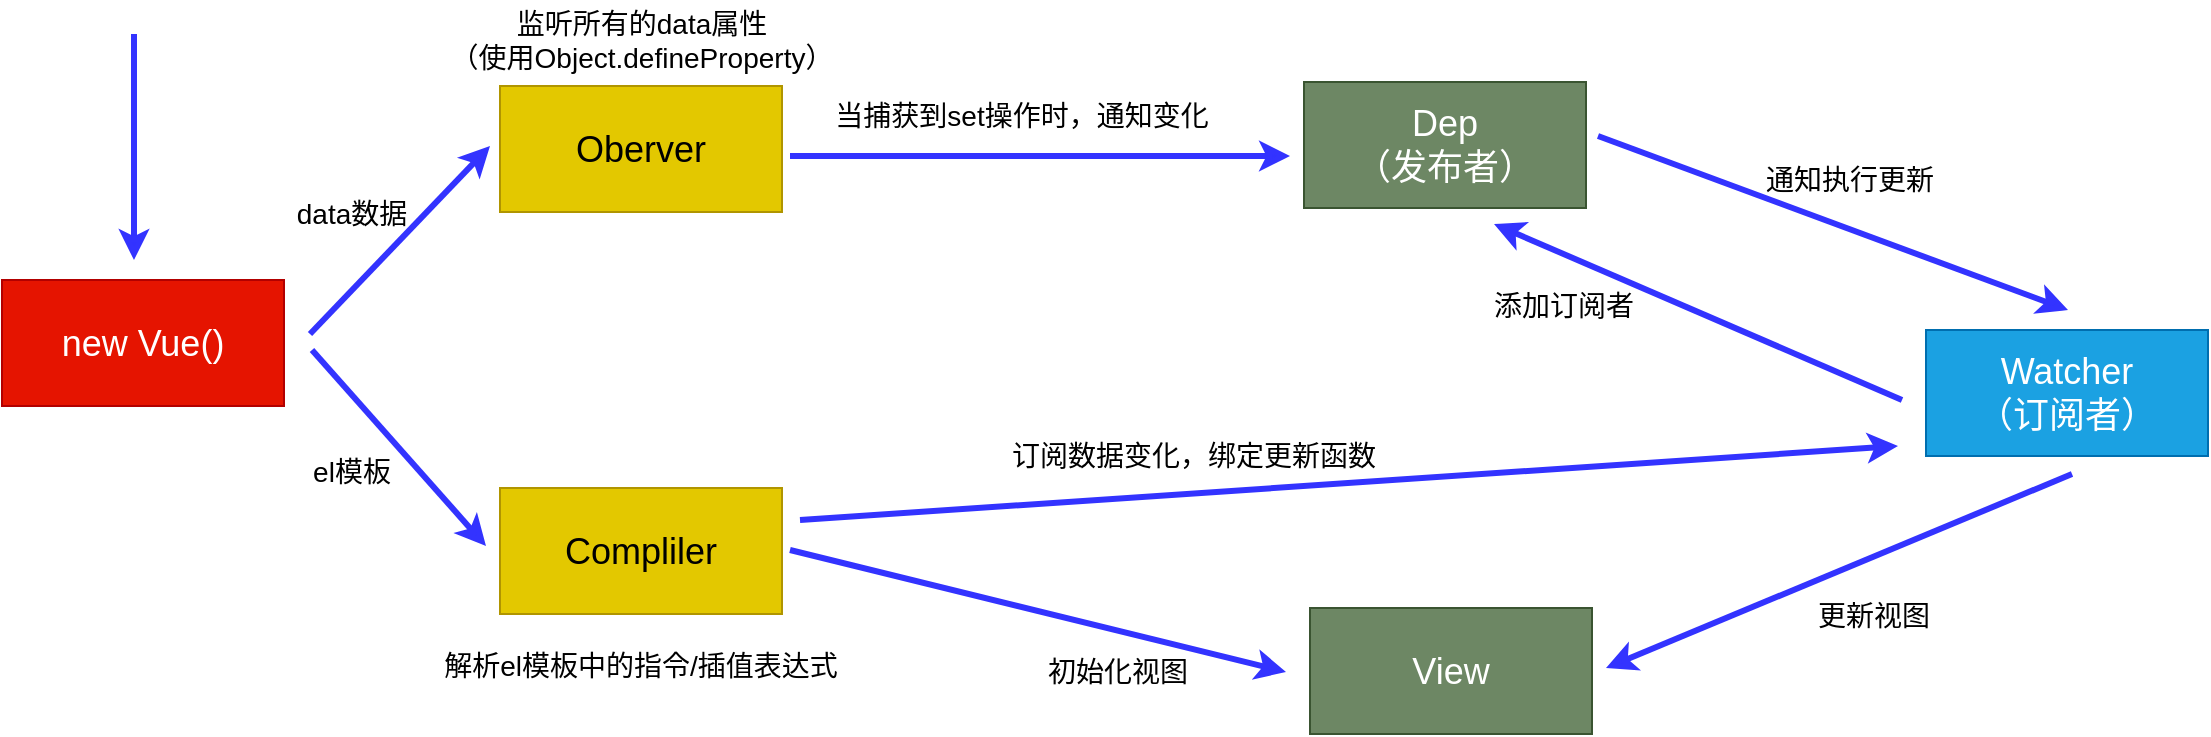 <mxfile>
    <diagram id="m2edYQH8ufwgLaq6v9bG" name="第 1 页">
        <mxGraphModel dx="1179" dy="661" grid="0" gridSize="10" guides="1" tooltips="1" connect="1" arrows="1" fold="1" page="0" pageScale="1" pageWidth="1169" pageHeight="1654" background="#ffffff" math="0" shadow="0">
            <root>
                <mxCell id="0"/>
                <mxCell id="1" parent="0"/>
                <mxCell id="2" value="new Vue()" style="rounded=0;whiteSpace=wrap;html=1;fillColor=#e51400;strokeColor=#B20000;fontColor=#ffffff;fontSize=18;" parent="1" vertex="1">
                    <mxGeometry x="71" y="191" width="141" height="63" as="geometry"/>
                </mxCell>
                <mxCell id="4" value="" style="endArrow=classic;html=1;fontColor=#FFFFFF;strokeColor=#3333FF;strokeWidth=3;" parent="1" edge="1">
                    <mxGeometry width="50" height="50" relative="1" as="geometry">
                        <mxPoint x="137" y="68" as="sourcePoint"/>
                        <mxPoint x="137" y="181" as="targetPoint"/>
                    </mxGeometry>
                </mxCell>
                <mxCell id="9" value="Oberver" style="rounded=0;whiteSpace=wrap;html=1;fillColor=#e3c800;strokeColor=#B09500;fontColor=#000000;fontSize=18;" parent="1" vertex="1">
                    <mxGeometry x="320" y="94" width="141" height="63" as="geometry"/>
                </mxCell>
                <mxCell id="10" value="Compliler" style="rounded=0;whiteSpace=wrap;html=1;fillColor=#e3c800;strokeColor=#B09500;fontColor=#000000;fontSize=18;" parent="1" vertex="1">
                    <mxGeometry x="320" y="295" width="141" height="63" as="geometry"/>
                </mxCell>
                <mxCell id="11" value="" style="endArrow=classic;html=1;fontColor=#FFFFFF;strokeColor=#3333FF;strokeWidth=3;" parent="1" edge="1">
                    <mxGeometry width="50" height="50" relative="1" as="geometry">
                        <mxPoint x="225" y="218" as="sourcePoint"/>
                        <mxPoint x="315" y="124" as="targetPoint"/>
                    </mxGeometry>
                </mxCell>
                <mxCell id="12" value="" style="endArrow=classic;html=1;fontColor=#FFFFFF;strokeColor=#3333FF;strokeWidth=3;" parent="1" edge="1">
                    <mxGeometry width="50" height="50" relative="1" as="geometry">
                        <mxPoint x="226" y="226" as="sourcePoint"/>
                        <mxPoint x="313" y="324" as="targetPoint"/>
                    </mxGeometry>
                </mxCell>
                <mxCell id="13" value="data数据" style="text;html=1;strokeColor=none;fillColor=none;align=center;verticalAlign=middle;whiteSpace=wrap;rounded=0;fontColor=#000000;fontSize=14;" parent="1" vertex="1">
                    <mxGeometry x="216" y="143" width="60" height="30" as="geometry"/>
                </mxCell>
                <mxCell id="14" value="el模板" style="text;html=1;strokeColor=none;fillColor=none;align=center;verticalAlign=middle;whiteSpace=wrap;rounded=0;fontColor=#000000;fontSize=14;" parent="1" vertex="1">
                    <mxGeometry x="216" y="272" width="60" height="30" as="geometry"/>
                </mxCell>
                <mxCell id="15" value="监听所有的data属性&lt;br&gt;（使用Object.defineProperty）" style="text;html=1;strokeColor=none;fillColor=none;align=center;verticalAlign=middle;whiteSpace=wrap;rounded=0;fontColor=#000000;fontSize=14;" parent="1" vertex="1">
                    <mxGeometry x="291.5" y="51" width="198" height="40" as="geometry"/>
                </mxCell>
                <mxCell id="16" value="解析el模板中的指令/插值表达式" style="text;html=1;strokeColor=none;fillColor=none;align=center;verticalAlign=middle;whiteSpace=wrap;rounded=0;fontColor=#000000;fontSize=14;" parent="1" vertex="1">
                    <mxGeometry x="281.25" y="364" width="218.5" height="39" as="geometry"/>
                </mxCell>
                <mxCell id="18" value="Dep&lt;br&gt;（发布者）" style="rounded=0;whiteSpace=wrap;html=1;fillColor=#6d8764;strokeColor=#3A5431;fontSize=18;fontColor=#ffffff;" parent="1" vertex="1">
                    <mxGeometry x="722" y="92" width="141" height="63" as="geometry"/>
                </mxCell>
                <mxCell id="19" value="View" style="rounded=0;whiteSpace=wrap;html=1;fillColor=#6d8764;strokeColor=#3A5431;fontColor=#ffffff;fontSize=18;" parent="1" vertex="1">
                    <mxGeometry x="725" y="355" width="141" height="63" as="geometry"/>
                </mxCell>
                <mxCell id="20" value="" style="endArrow=classic;html=1;fontColor=#FFFFFF;strokeColor=#3333FF;strokeWidth=3;" parent="1" edge="1">
                    <mxGeometry width="50" height="50" relative="1" as="geometry">
                        <mxPoint x="465" y="129" as="sourcePoint"/>
                        <mxPoint x="715" y="129" as="targetPoint"/>
                    </mxGeometry>
                </mxCell>
                <mxCell id="21" value="" style="endArrow=classic;html=1;fontColor=#FFFFFF;strokeColor=#3333FF;strokeWidth=3;" parent="1" edge="1">
                    <mxGeometry width="50" height="50" relative="1" as="geometry">
                        <mxPoint x="465" y="326" as="sourcePoint"/>
                        <mxPoint x="713" y="387" as="targetPoint"/>
                    </mxGeometry>
                </mxCell>
                <mxCell id="22" value="当捕获到set操作时，通知变化" style="text;html=1;strokeColor=none;fillColor=none;align=center;verticalAlign=middle;whiteSpace=wrap;rounded=0;fontColor=#000000;fontSize=14;" parent="1" vertex="1">
                    <mxGeometry x="482" y="89" width="198" height="40" as="geometry"/>
                </mxCell>
                <mxCell id="23" value="Watcher&lt;br&gt;（订阅者）" style="rounded=0;whiteSpace=wrap;html=1;fillColor=#1ba1e2;strokeColor=#006EAF;fontSize=18;fontColor=#ffffff;" parent="1" vertex="1">
                    <mxGeometry x="1033" y="216" width="141" height="63" as="geometry"/>
                </mxCell>
                <mxCell id="24" value="" style="endArrow=classic;html=1;fontColor=#FFFFFF;strokeColor=#3333FF;strokeWidth=3;" parent="1" edge="1">
                    <mxGeometry width="50" height="50" relative="1" as="geometry">
                        <mxPoint x="869" y="119" as="sourcePoint"/>
                        <mxPoint x="1104" y="206" as="targetPoint"/>
                    </mxGeometry>
                </mxCell>
                <mxCell id="25" value="通知执行更新" style="text;html=1;strokeColor=none;fillColor=none;align=center;verticalAlign=middle;whiteSpace=wrap;rounded=0;fontColor=#000000;fontSize=14;" parent="1" vertex="1">
                    <mxGeometry x="896" y="121.4" width="198" height="40" as="geometry"/>
                </mxCell>
                <mxCell id="26" value="" style="endArrow=classic;html=1;fontColor=#FFFFFF;strokeColor=#3333FF;strokeWidth=3;" parent="1" edge="1">
                    <mxGeometry width="50" height="50" relative="1" as="geometry">
                        <mxPoint x="1021" y="251" as="sourcePoint"/>
                        <mxPoint x="817" y="163" as="targetPoint"/>
                    </mxGeometry>
                </mxCell>
                <mxCell id="27" value="添加订阅者" style="text;html=1;strokeColor=none;fillColor=none;align=center;verticalAlign=middle;whiteSpace=wrap;rounded=0;fontColor=#000000;fontSize=14;" parent="1" vertex="1">
                    <mxGeometry x="753" y="184" width="198" height="40" as="geometry"/>
                </mxCell>
                <mxCell id="28" value="" style="endArrow=classic;html=1;fontColor=#FFFFFF;strokeColor=#3333FF;strokeWidth=3;" parent="1" edge="1">
                    <mxGeometry width="50" height="50" relative="1" as="geometry">
                        <mxPoint x="1106" y="288" as="sourcePoint"/>
                        <mxPoint x="873" y="385" as="targetPoint"/>
                    </mxGeometry>
                </mxCell>
                <mxCell id="29" value="更新视图" style="text;html=1;strokeColor=none;fillColor=none;align=center;verticalAlign=middle;whiteSpace=wrap;rounded=0;fontColor=#000000;fontSize=14;" parent="1" vertex="1">
                    <mxGeometry x="908" y="339" width="198" height="40" as="geometry"/>
                </mxCell>
                <mxCell id="30" value="初始化视图" style="text;html=1;strokeColor=none;fillColor=none;align=center;verticalAlign=middle;whiteSpace=wrap;rounded=0;fontColor=#000000;fontSize=14;" parent="1" vertex="1">
                    <mxGeometry x="530" y="366.5" width="198" height="40" as="geometry"/>
                </mxCell>
                <mxCell id="31" value="" style="endArrow=classic;html=1;fontColor=#FFFFFF;strokeColor=#3333FF;strokeWidth=3;" parent="1" edge="1">
                    <mxGeometry width="50" height="50" relative="1" as="geometry">
                        <mxPoint x="470" y="311" as="sourcePoint"/>
                        <mxPoint x="1019" y="274" as="targetPoint"/>
                    </mxGeometry>
                </mxCell>
                <mxCell id="32" value="订阅数据变化，绑定更新函数" style="text;html=1;strokeColor=none;fillColor=none;align=center;verticalAlign=middle;whiteSpace=wrap;rounded=0;fontColor=#000000;fontSize=14;" parent="1" vertex="1">
                    <mxGeometry x="568" y="259" width="198" height="40" as="geometry"/>
                </mxCell>
            </root>
        </mxGraphModel>
    </diagram>
</mxfile>